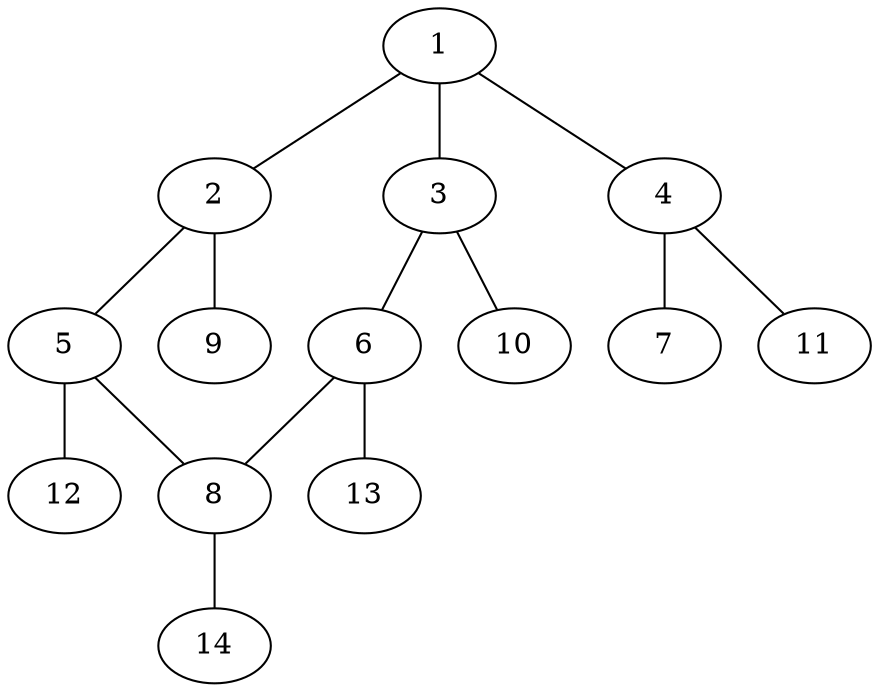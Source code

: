 graph molecule_1230 {
	1	 [chem=C];
	2	 [chem=C];
	1 -- 2	 [valence=2];
	3	 [chem=C];
	1 -- 3	 [valence=1];
	4	 [chem=C];
	1 -- 4	 [valence=1];
	5	 [chem=C];
	2 -- 5	 [valence=1];
	9	 [chem=H];
	2 -- 9	 [valence=1];
	6	 [chem=C];
	3 -- 6	 [valence=2];
	10	 [chem=H];
	3 -- 10	 [valence=1];
	7	 [chem=O];
	4 -- 7	 [valence=2];
	11	 [chem=H];
	4 -- 11	 [valence=1];
	8	 [chem=C];
	5 -- 8	 [valence=2];
	12	 [chem=H];
	5 -- 12	 [valence=1];
	6 -- 8	 [valence=1];
	13	 [chem=H];
	6 -- 13	 [valence=1];
	14	 [chem=H];
	8 -- 14	 [valence=1];
}
